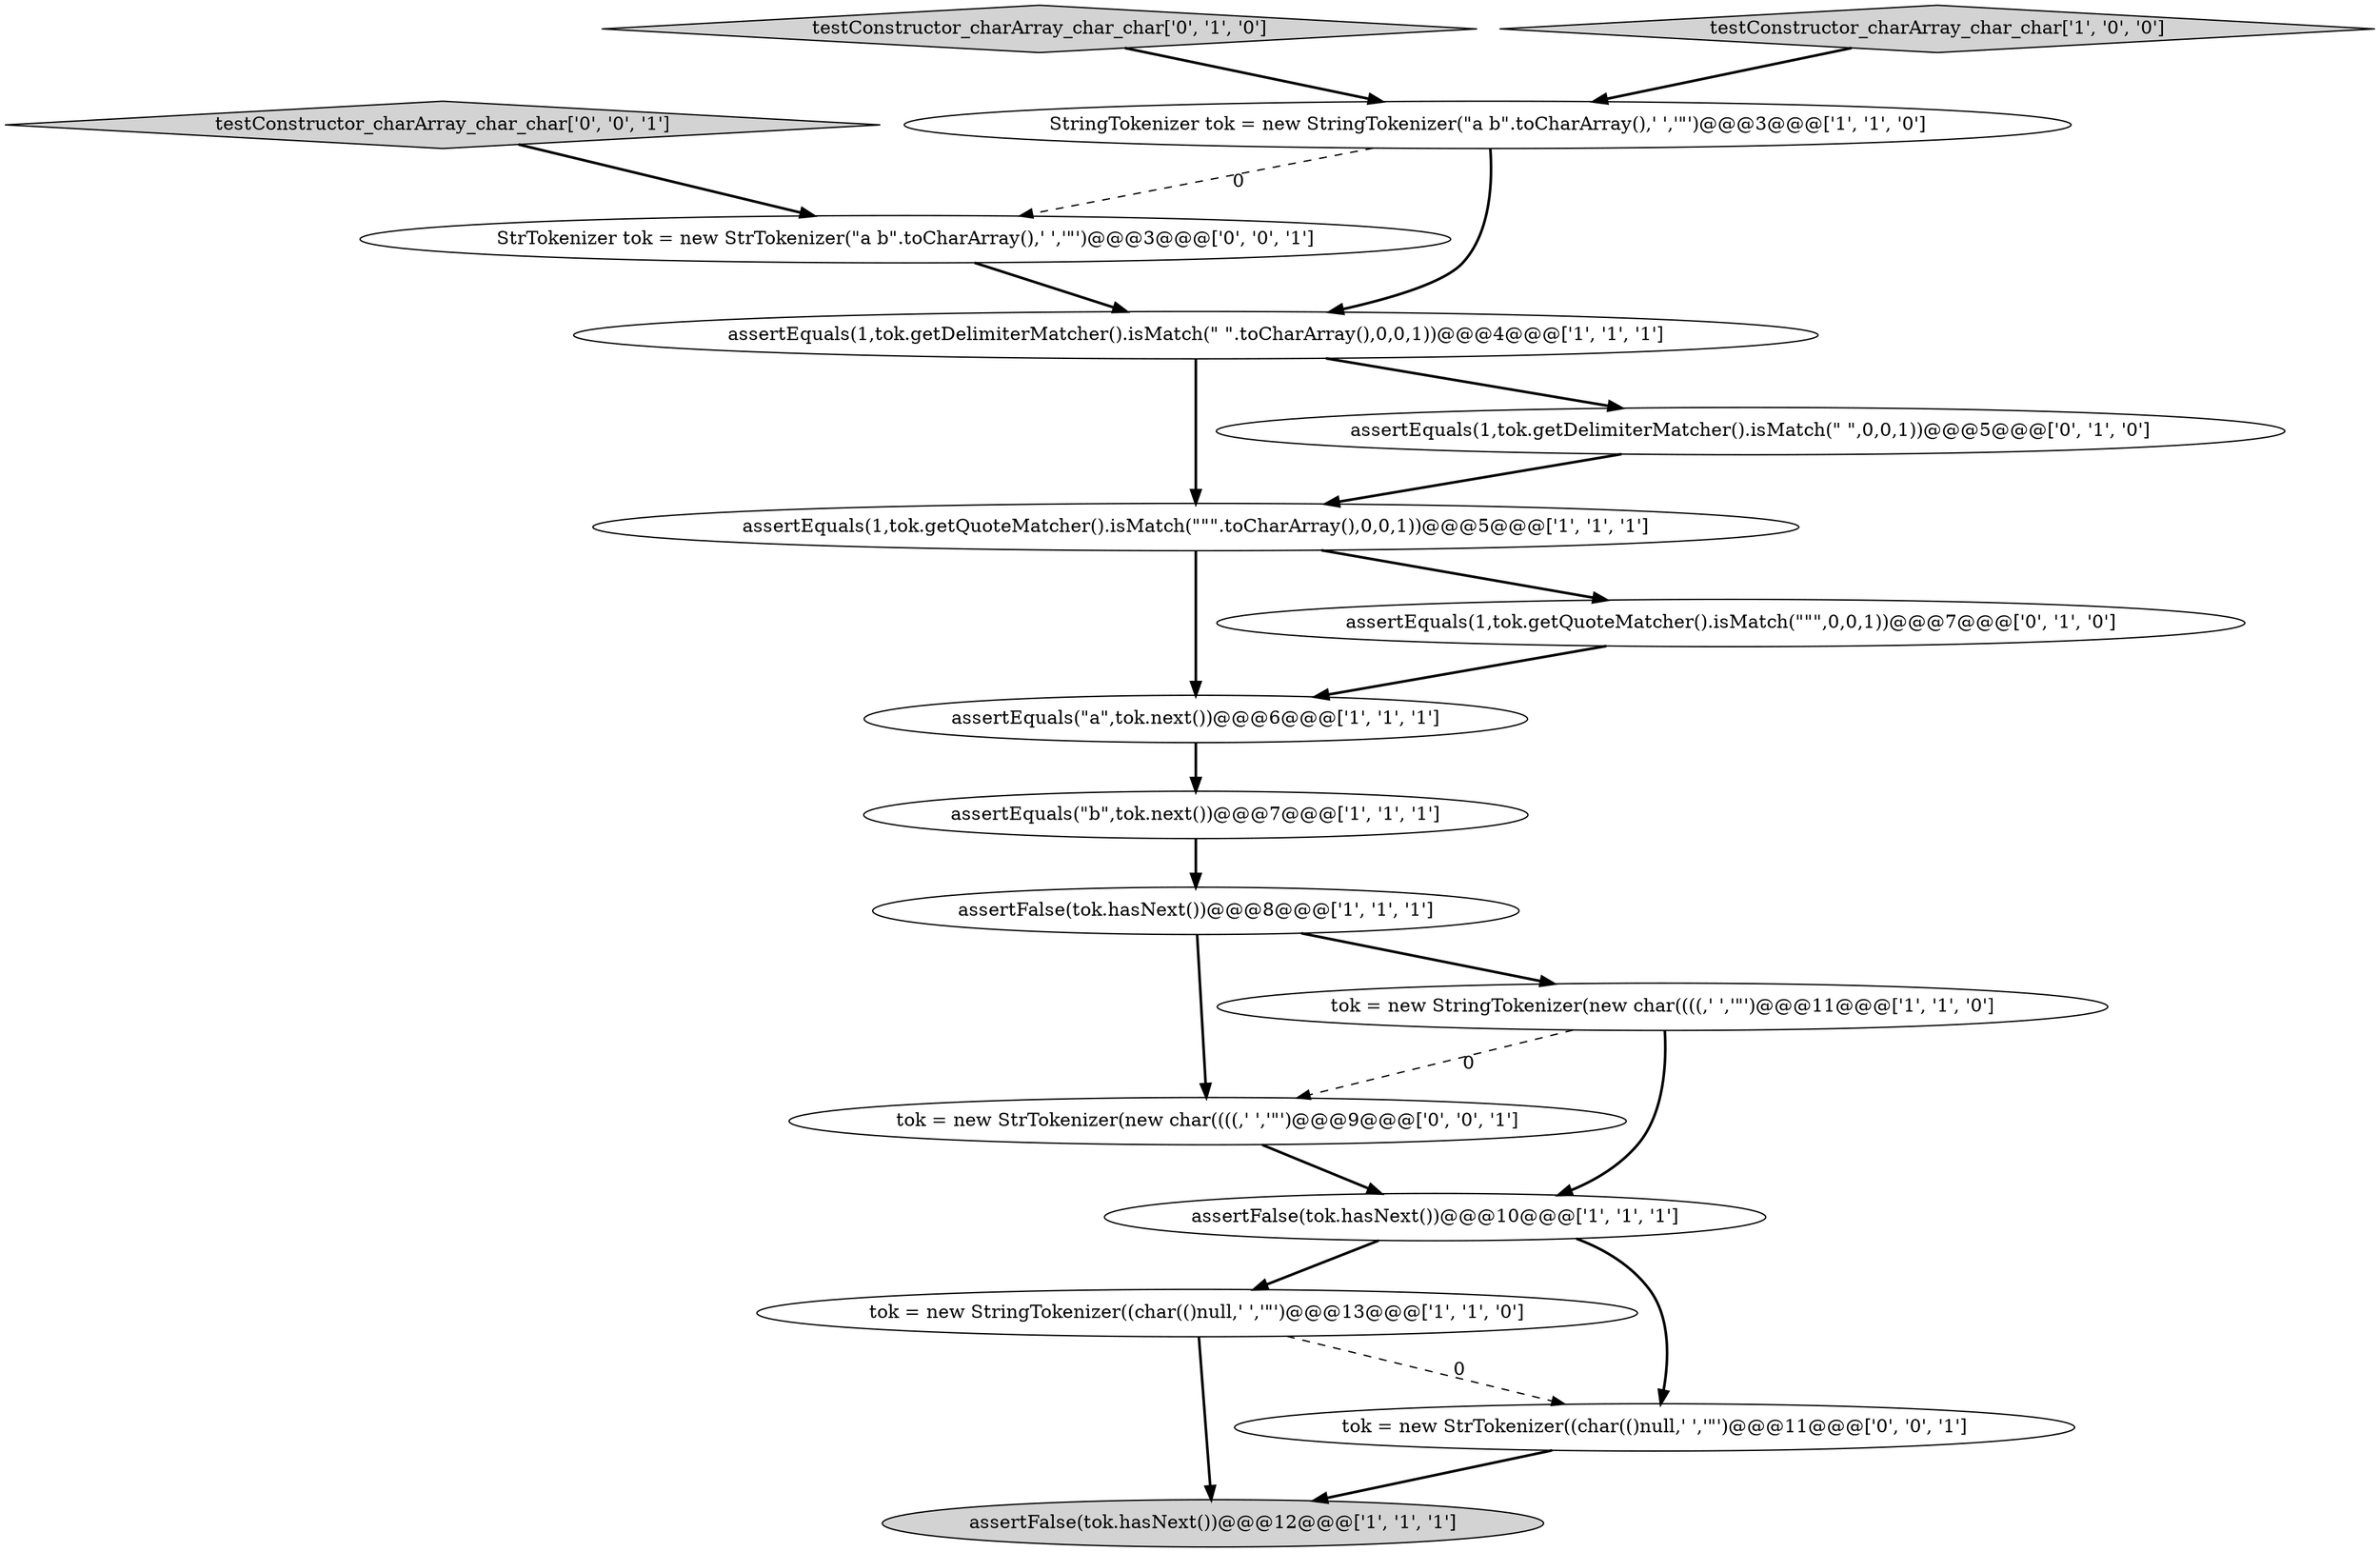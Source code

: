 digraph {
3 [style = filled, label = "assertEquals(\"b\",tok.next())@@@7@@@['1', '1', '1']", fillcolor = white, shape = ellipse image = "AAA0AAABBB1BBB"];
7 [style = filled, label = "tok = new StringTokenizer((char(()null,' ','\"')@@@13@@@['1', '1', '0']", fillcolor = white, shape = ellipse image = "AAA0AAABBB1BBB"];
14 [style = filled, label = "tok = new StrTokenizer(new char((((,' ','\"')@@@9@@@['0', '0', '1']", fillcolor = white, shape = ellipse image = "AAA0AAABBB3BBB"];
4 [style = filled, label = "tok = new StringTokenizer(new char((((,' ','\"')@@@11@@@['1', '1', '0']", fillcolor = white, shape = ellipse image = "AAA0AAABBB1BBB"];
10 [style = filled, label = "assertEquals(1,tok.getQuoteMatcher().isMatch(\"\"\".toCharArray(),0,0,1))@@@5@@@['1', '1', '1']", fillcolor = white, shape = ellipse image = "AAA0AAABBB1BBB"];
13 [style = filled, label = "assertEquals(1,tok.getDelimiterMatcher().isMatch(\" \",0,0,1))@@@5@@@['0', '1', '0']", fillcolor = white, shape = ellipse image = "AAA1AAABBB2BBB"];
0 [style = filled, label = "assertFalse(tok.hasNext())@@@10@@@['1', '1', '1']", fillcolor = white, shape = ellipse image = "AAA0AAABBB1BBB"];
16 [style = filled, label = "StrTokenizer tok = new StrTokenizer(\"a b\".toCharArray(),' ','\"')@@@3@@@['0', '0', '1']", fillcolor = white, shape = ellipse image = "AAA0AAABBB3BBB"];
17 [style = filled, label = "testConstructor_charArray_char_char['0', '0', '1']", fillcolor = lightgray, shape = diamond image = "AAA0AAABBB3BBB"];
11 [style = filled, label = "testConstructor_charArray_char_char['0', '1', '0']", fillcolor = lightgray, shape = diamond image = "AAA0AAABBB2BBB"];
6 [style = filled, label = "assertFalse(tok.hasNext())@@@8@@@['1', '1', '1']", fillcolor = white, shape = ellipse image = "AAA0AAABBB1BBB"];
15 [style = filled, label = "tok = new StrTokenizer((char(()null,' ','\"')@@@11@@@['0', '0', '1']", fillcolor = white, shape = ellipse image = "AAA0AAABBB3BBB"];
9 [style = filled, label = "StringTokenizer tok = new StringTokenizer(\"a b\".toCharArray(),' ','\"')@@@3@@@['1', '1', '0']", fillcolor = white, shape = ellipse image = "AAA0AAABBB1BBB"];
2 [style = filled, label = "assertEquals(\"a\",tok.next())@@@6@@@['1', '1', '1']", fillcolor = white, shape = ellipse image = "AAA0AAABBB1BBB"];
1 [style = filled, label = "assertEquals(1,tok.getDelimiterMatcher().isMatch(\" \".toCharArray(),0,0,1))@@@4@@@['1', '1', '1']", fillcolor = white, shape = ellipse image = "AAA0AAABBB1BBB"];
5 [style = filled, label = "assertFalse(tok.hasNext())@@@12@@@['1', '1', '1']", fillcolor = lightgray, shape = ellipse image = "AAA0AAABBB1BBB"];
8 [style = filled, label = "testConstructor_charArray_char_char['1', '0', '0']", fillcolor = lightgray, shape = diamond image = "AAA0AAABBB1BBB"];
12 [style = filled, label = "assertEquals(1,tok.getQuoteMatcher().isMatch(\"\"\",0,0,1))@@@7@@@['0', '1', '0']", fillcolor = white, shape = ellipse image = "AAA1AAABBB2BBB"];
4->14 [style = dashed, label="0"];
8->9 [style = bold, label=""];
10->2 [style = bold, label=""];
1->10 [style = bold, label=""];
6->4 [style = bold, label=""];
7->15 [style = dashed, label="0"];
0->7 [style = bold, label=""];
12->2 [style = bold, label=""];
11->9 [style = bold, label=""];
14->0 [style = bold, label=""];
9->16 [style = dashed, label="0"];
2->3 [style = bold, label=""];
3->6 [style = bold, label=""];
10->12 [style = bold, label=""];
6->14 [style = bold, label=""];
0->15 [style = bold, label=""];
16->1 [style = bold, label=""];
15->5 [style = bold, label=""];
7->5 [style = bold, label=""];
13->10 [style = bold, label=""];
17->16 [style = bold, label=""];
9->1 [style = bold, label=""];
4->0 [style = bold, label=""];
1->13 [style = bold, label=""];
}
